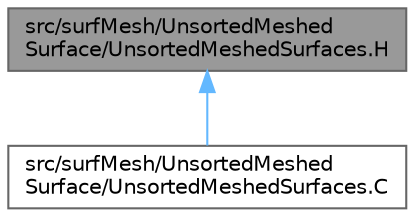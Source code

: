 digraph "src/surfMesh/UnsortedMeshedSurface/UnsortedMeshedSurfaces.H"
{
 // LATEX_PDF_SIZE
  bgcolor="transparent";
  edge [fontname=Helvetica,fontsize=10,labelfontname=Helvetica,labelfontsize=10];
  node [fontname=Helvetica,fontsize=10,shape=box,height=0.2,width=0.4];
  Node1 [id="Node000001",label="src/surfMesh/UnsortedMeshed\lSurface/UnsortedMeshedSurfaces.H",height=0.2,width=0.4,color="gray40", fillcolor="grey60", style="filled", fontcolor="black",tooltip=" "];
  Node1 -> Node2 [id="edge1_Node000001_Node000002",dir="back",color="steelblue1",style="solid",tooltip=" "];
  Node2 [id="Node000002",label="src/surfMesh/UnsortedMeshed\lSurface/UnsortedMeshedSurfaces.C",height=0.2,width=0.4,color="grey40", fillcolor="white", style="filled",URL="$UnsortedMeshedSurfaces_8C.html",tooltip=" "];
}

